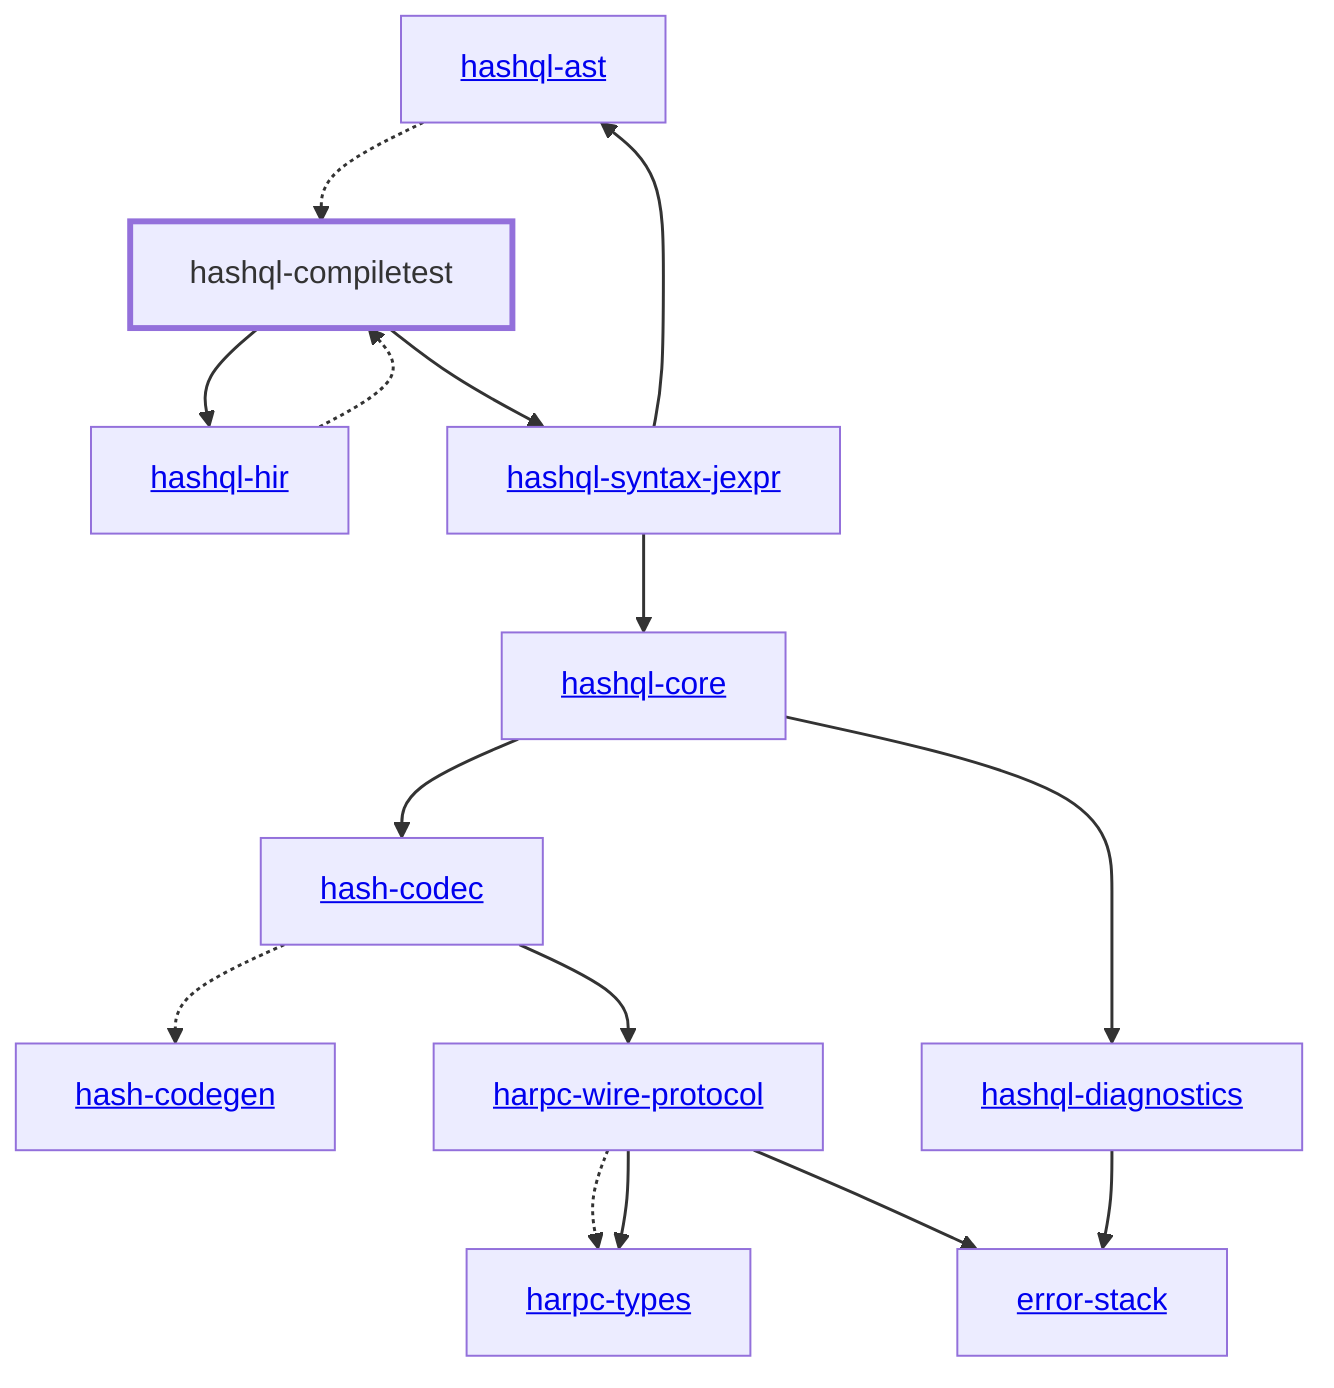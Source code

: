 graph TD
    linkStyle default stroke-width:1.5px
    classDef default stroke-width:1px
    classDef root stroke-width:3px
    classDef dev stroke-width:1px
    classDef build stroke-width:1px
    %% Legend
    %% --> : Normal dependency
    %% -.-> : Dev dependency
    %% ---> : Build dependency
    0[<a href="../hash_codec">hash-codec</a>]
    1[<a href="../hash_codegen">hash-codegen</a>]
    2[<a href="../harpc_types">harpc-types</a>]
    3[<a href="../harpc_wire_protocol">harpc-wire-protocol</a>]
    4[<a href="../hashql_ast">hashql-ast</a>]
    5[hashql-compiletest]
    class 5 root
    6[<a href="../hashql_core">hashql-core</a>]
    7[<a href="../hashql_diagnostics">hashql-diagnostics</a>]
    8[<a href="../hashql_hir">hashql-hir</a>]
    9[<a href="../hashql_syntax_jexpr">hashql-syntax-jexpr</a>]
    10[<a href="../error_stack">error-stack</a>]
    0 -.-> 1
    0 --> 3
    3 -.-> 2
    3 --> 2
    3 --> 10
    4 -.-> 5
    5 --> 8
    5 --> 9
    6 --> 0
    6 --> 7
    7 --> 10
    8 -.-> 5
    9 --> 4
    9 --> 6